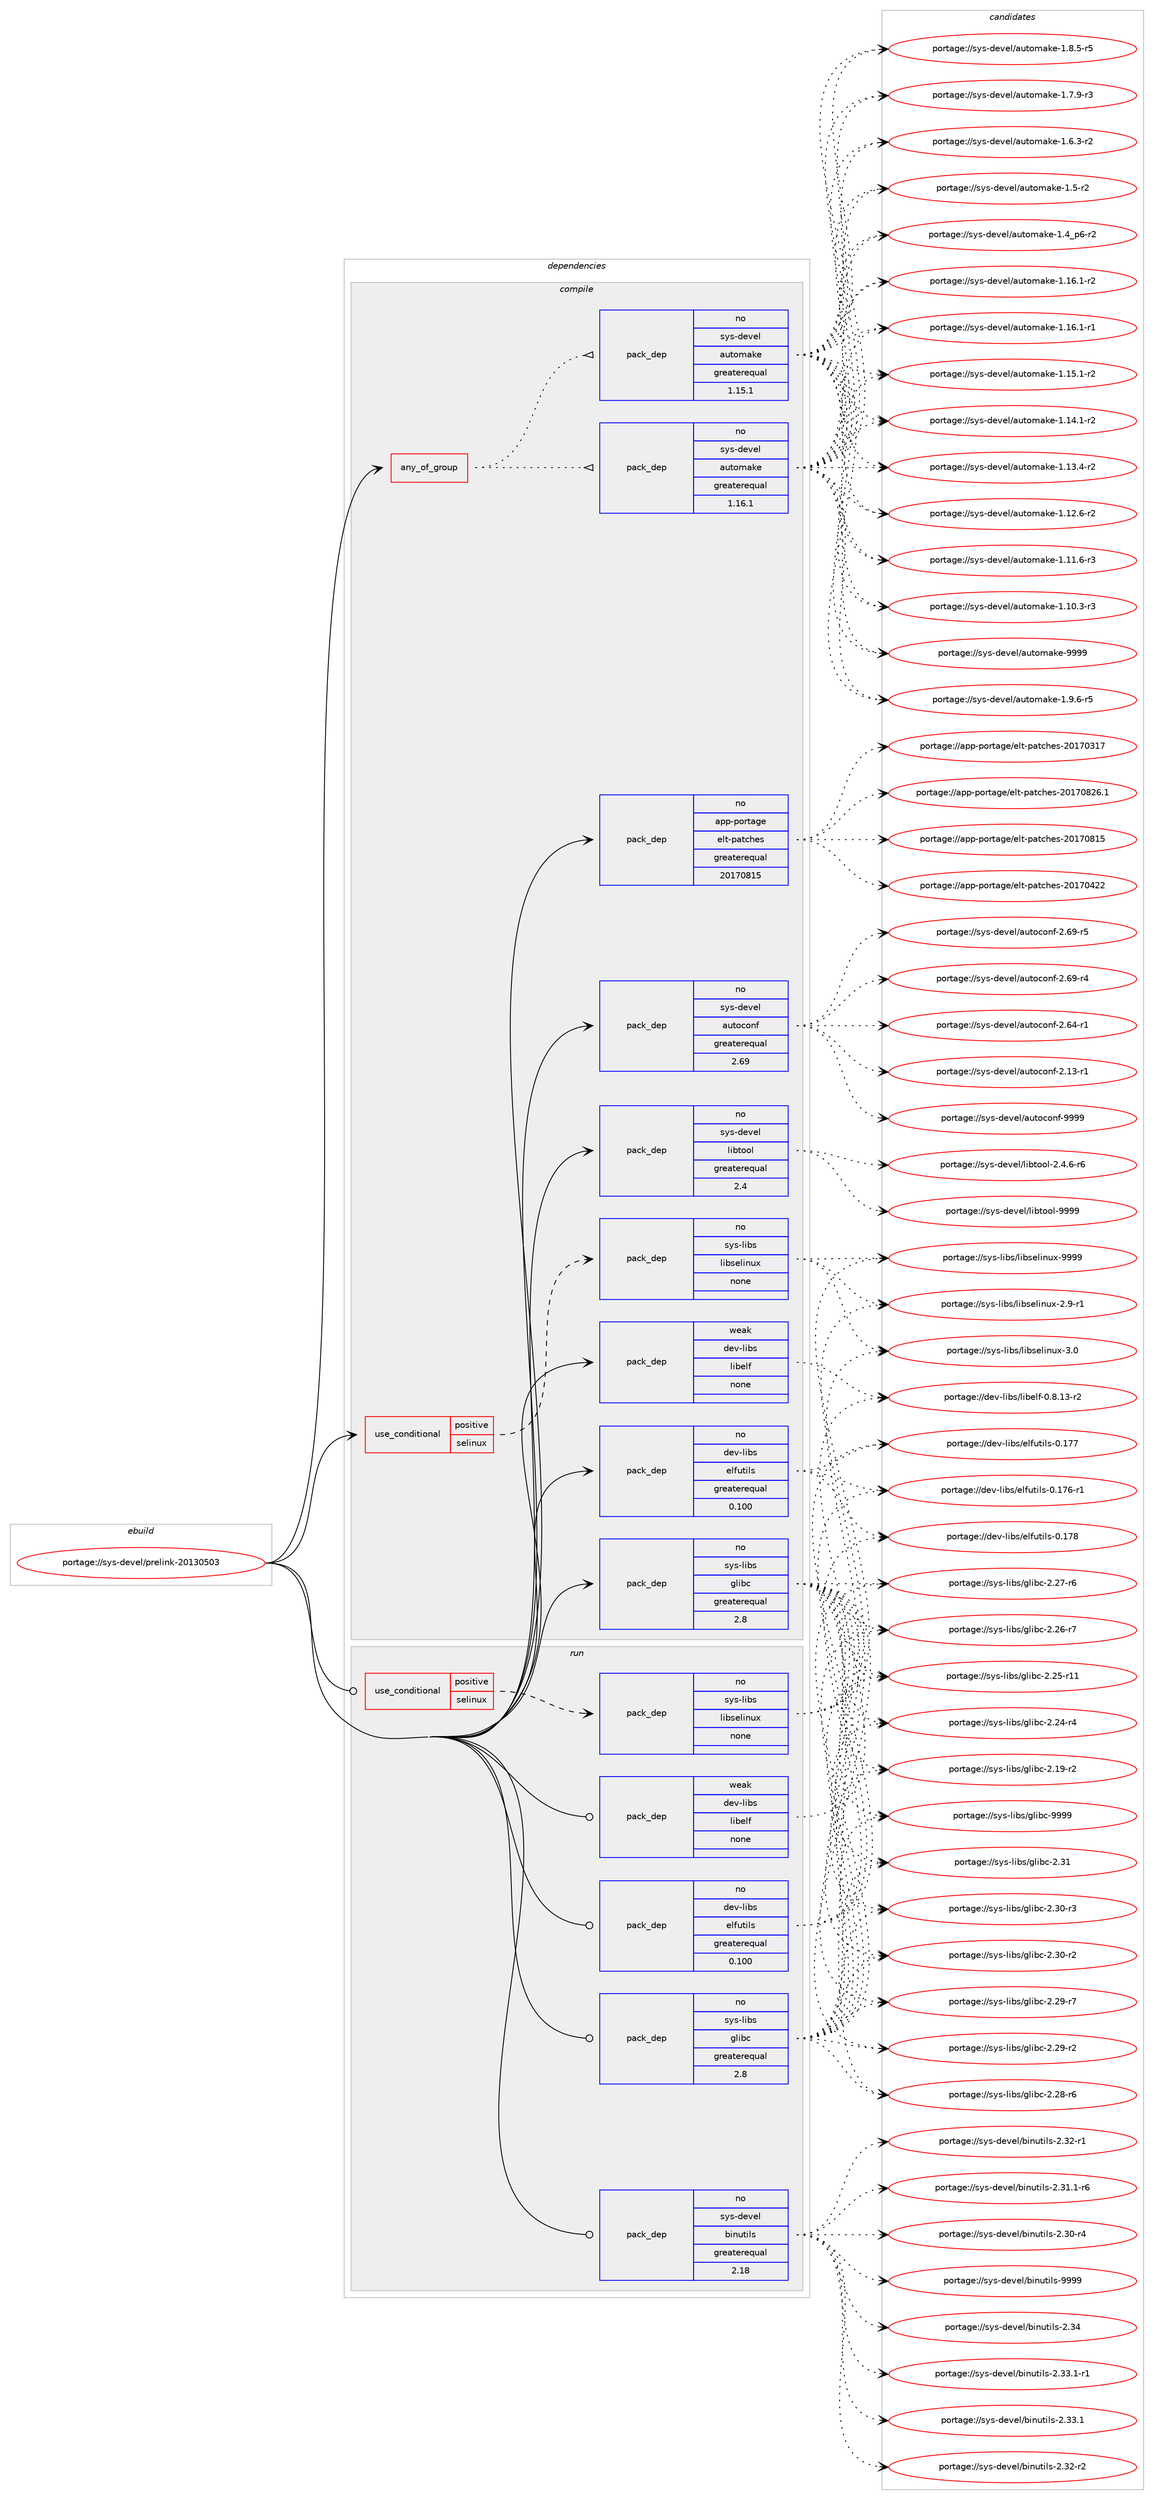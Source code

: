 digraph prolog {

# *************
# Graph options
# *************

newrank=true;
concentrate=true;
compound=true;
graph [rankdir=LR,fontname=Helvetica,fontsize=10,ranksep=1.5];#, ranksep=2.5, nodesep=0.2];
edge  [arrowhead=vee];
node  [fontname=Helvetica,fontsize=10];

# **********
# The ebuild
# **********

subgraph cluster_leftcol {
color=gray;
rank=same;
label=<<i>ebuild</i>>;
id [label="portage://sys-devel/prelink-20130503", color=red, width=4, href="../sys-devel/prelink-20130503.svg"];
}

# ****************
# The dependencies
# ****************

subgraph cluster_midcol {
color=gray;
label=<<i>dependencies</i>>;
subgraph cluster_compile {
fillcolor="#eeeeee";
style=filled;
label=<<i>compile</i>>;
subgraph any1034 {
dependency50966 [label=<<TABLE BORDER="0" CELLBORDER="1" CELLSPACING="0" CELLPADDING="4"><TR><TD CELLPADDING="10">any_of_group</TD></TR></TABLE>>, shape=none, color=red];subgraph pack39720 {
dependency50967 [label=<<TABLE BORDER="0" CELLBORDER="1" CELLSPACING="0" CELLPADDING="4" WIDTH="220"><TR><TD ROWSPAN="6" CELLPADDING="30">pack_dep</TD></TR><TR><TD WIDTH="110">no</TD></TR><TR><TD>sys-devel</TD></TR><TR><TD>automake</TD></TR><TR><TD>greaterequal</TD></TR><TR><TD>1.16.1</TD></TR></TABLE>>, shape=none, color=blue];
}
dependency50966:e -> dependency50967:w [weight=20,style="dotted",arrowhead="oinv"];
subgraph pack39721 {
dependency50968 [label=<<TABLE BORDER="0" CELLBORDER="1" CELLSPACING="0" CELLPADDING="4" WIDTH="220"><TR><TD ROWSPAN="6" CELLPADDING="30">pack_dep</TD></TR><TR><TD WIDTH="110">no</TD></TR><TR><TD>sys-devel</TD></TR><TR><TD>automake</TD></TR><TR><TD>greaterequal</TD></TR><TR><TD>1.15.1</TD></TR></TABLE>>, shape=none, color=blue];
}
dependency50966:e -> dependency50968:w [weight=20,style="dotted",arrowhead="oinv"];
}
id:e -> dependency50966:w [weight=20,style="solid",arrowhead="vee"];
subgraph cond10149 {
dependency50969 [label=<<TABLE BORDER="0" CELLBORDER="1" CELLSPACING="0" CELLPADDING="4"><TR><TD ROWSPAN="3" CELLPADDING="10">use_conditional</TD></TR><TR><TD>positive</TD></TR><TR><TD>selinux</TD></TR></TABLE>>, shape=none, color=red];
subgraph pack39722 {
dependency50970 [label=<<TABLE BORDER="0" CELLBORDER="1" CELLSPACING="0" CELLPADDING="4" WIDTH="220"><TR><TD ROWSPAN="6" CELLPADDING="30">pack_dep</TD></TR><TR><TD WIDTH="110">no</TD></TR><TR><TD>sys-libs</TD></TR><TR><TD>libselinux</TD></TR><TR><TD>none</TD></TR><TR><TD></TD></TR></TABLE>>, shape=none, color=blue];
}
dependency50969:e -> dependency50970:w [weight=20,style="dashed",arrowhead="vee"];
}
id:e -> dependency50969:w [weight=20,style="solid",arrowhead="vee"];
subgraph pack39723 {
dependency50971 [label=<<TABLE BORDER="0" CELLBORDER="1" CELLSPACING="0" CELLPADDING="4" WIDTH="220"><TR><TD ROWSPAN="6" CELLPADDING="30">pack_dep</TD></TR><TR><TD WIDTH="110">no</TD></TR><TR><TD>app-portage</TD></TR><TR><TD>elt-patches</TD></TR><TR><TD>greaterequal</TD></TR><TR><TD>20170815</TD></TR></TABLE>>, shape=none, color=blue];
}
id:e -> dependency50971:w [weight=20,style="solid",arrowhead="vee"];
subgraph pack39724 {
dependency50972 [label=<<TABLE BORDER="0" CELLBORDER="1" CELLSPACING="0" CELLPADDING="4" WIDTH="220"><TR><TD ROWSPAN="6" CELLPADDING="30">pack_dep</TD></TR><TR><TD WIDTH="110">no</TD></TR><TR><TD>dev-libs</TD></TR><TR><TD>elfutils</TD></TR><TR><TD>greaterequal</TD></TR><TR><TD>0.100</TD></TR></TABLE>>, shape=none, color=blue];
}
id:e -> dependency50972:w [weight=20,style="solid",arrowhead="vee"];
subgraph pack39725 {
dependency50973 [label=<<TABLE BORDER="0" CELLBORDER="1" CELLSPACING="0" CELLPADDING="4" WIDTH="220"><TR><TD ROWSPAN="6" CELLPADDING="30">pack_dep</TD></TR><TR><TD WIDTH="110">no</TD></TR><TR><TD>sys-devel</TD></TR><TR><TD>autoconf</TD></TR><TR><TD>greaterequal</TD></TR><TR><TD>2.69</TD></TR></TABLE>>, shape=none, color=blue];
}
id:e -> dependency50973:w [weight=20,style="solid",arrowhead="vee"];
subgraph pack39726 {
dependency50974 [label=<<TABLE BORDER="0" CELLBORDER="1" CELLSPACING="0" CELLPADDING="4" WIDTH="220"><TR><TD ROWSPAN="6" CELLPADDING="30">pack_dep</TD></TR><TR><TD WIDTH="110">no</TD></TR><TR><TD>sys-devel</TD></TR><TR><TD>libtool</TD></TR><TR><TD>greaterequal</TD></TR><TR><TD>2.4</TD></TR></TABLE>>, shape=none, color=blue];
}
id:e -> dependency50974:w [weight=20,style="solid",arrowhead="vee"];
subgraph pack39727 {
dependency50975 [label=<<TABLE BORDER="0" CELLBORDER="1" CELLSPACING="0" CELLPADDING="4" WIDTH="220"><TR><TD ROWSPAN="6" CELLPADDING="30">pack_dep</TD></TR><TR><TD WIDTH="110">no</TD></TR><TR><TD>sys-libs</TD></TR><TR><TD>glibc</TD></TR><TR><TD>greaterequal</TD></TR><TR><TD>2.8</TD></TR></TABLE>>, shape=none, color=blue];
}
id:e -> dependency50975:w [weight=20,style="solid",arrowhead="vee"];
subgraph pack39728 {
dependency50976 [label=<<TABLE BORDER="0" CELLBORDER="1" CELLSPACING="0" CELLPADDING="4" WIDTH="220"><TR><TD ROWSPAN="6" CELLPADDING="30">pack_dep</TD></TR><TR><TD WIDTH="110">weak</TD></TR><TR><TD>dev-libs</TD></TR><TR><TD>libelf</TD></TR><TR><TD>none</TD></TR><TR><TD></TD></TR></TABLE>>, shape=none, color=blue];
}
id:e -> dependency50976:w [weight=20,style="solid",arrowhead="vee"];
}
subgraph cluster_compileandrun {
fillcolor="#eeeeee";
style=filled;
label=<<i>compile and run</i>>;
}
subgraph cluster_run {
fillcolor="#eeeeee";
style=filled;
label=<<i>run</i>>;
subgraph cond10150 {
dependency50977 [label=<<TABLE BORDER="0" CELLBORDER="1" CELLSPACING="0" CELLPADDING="4"><TR><TD ROWSPAN="3" CELLPADDING="10">use_conditional</TD></TR><TR><TD>positive</TD></TR><TR><TD>selinux</TD></TR></TABLE>>, shape=none, color=red];
subgraph pack39729 {
dependency50978 [label=<<TABLE BORDER="0" CELLBORDER="1" CELLSPACING="0" CELLPADDING="4" WIDTH="220"><TR><TD ROWSPAN="6" CELLPADDING="30">pack_dep</TD></TR><TR><TD WIDTH="110">no</TD></TR><TR><TD>sys-libs</TD></TR><TR><TD>libselinux</TD></TR><TR><TD>none</TD></TR><TR><TD></TD></TR></TABLE>>, shape=none, color=blue];
}
dependency50977:e -> dependency50978:w [weight=20,style="dashed",arrowhead="vee"];
}
id:e -> dependency50977:w [weight=20,style="solid",arrowhead="odot"];
subgraph pack39730 {
dependency50979 [label=<<TABLE BORDER="0" CELLBORDER="1" CELLSPACING="0" CELLPADDING="4" WIDTH="220"><TR><TD ROWSPAN="6" CELLPADDING="30">pack_dep</TD></TR><TR><TD WIDTH="110">no</TD></TR><TR><TD>dev-libs</TD></TR><TR><TD>elfutils</TD></TR><TR><TD>greaterequal</TD></TR><TR><TD>0.100</TD></TR></TABLE>>, shape=none, color=blue];
}
id:e -> dependency50979:w [weight=20,style="solid",arrowhead="odot"];
subgraph pack39731 {
dependency50980 [label=<<TABLE BORDER="0" CELLBORDER="1" CELLSPACING="0" CELLPADDING="4" WIDTH="220"><TR><TD ROWSPAN="6" CELLPADDING="30">pack_dep</TD></TR><TR><TD WIDTH="110">no</TD></TR><TR><TD>sys-devel</TD></TR><TR><TD>binutils</TD></TR><TR><TD>greaterequal</TD></TR><TR><TD>2.18</TD></TR></TABLE>>, shape=none, color=blue];
}
id:e -> dependency50980:w [weight=20,style="solid",arrowhead="odot"];
subgraph pack39732 {
dependency50981 [label=<<TABLE BORDER="0" CELLBORDER="1" CELLSPACING="0" CELLPADDING="4" WIDTH="220"><TR><TD ROWSPAN="6" CELLPADDING="30">pack_dep</TD></TR><TR><TD WIDTH="110">no</TD></TR><TR><TD>sys-libs</TD></TR><TR><TD>glibc</TD></TR><TR><TD>greaterequal</TD></TR><TR><TD>2.8</TD></TR></TABLE>>, shape=none, color=blue];
}
id:e -> dependency50981:w [weight=20,style="solid",arrowhead="odot"];
subgraph pack39733 {
dependency50982 [label=<<TABLE BORDER="0" CELLBORDER="1" CELLSPACING="0" CELLPADDING="4" WIDTH="220"><TR><TD ROWSPAN="6" CELLPADDING="30">pack_dep</TD></TR><TR><TD WIDTH="110">weak</TD></TR><TR><TD>dev-libs</TD></TR><TR><TD>libelf</TD></TR><TR><TD>none</TD></TR><TR><TD></TD></TR></TABLE>>, shape=none, color=blue];
}
id:e -> dependency50982:w [weight=20,style="solid",arrowhead="odot"];
}
}

# **************
# The candidates
# **************

subgraph cluster_choices {
rank=same;
color=gray;
label=<<i>candidates</i>>;

subgraph choice39720 {
color=black;
nodesep=1;
choice115121115451001011181011084797117116111109971071014557575757 [label="portage://sys-devel/automake-9999", color=red, width=4,href="../sys-devel/automake-9999.svg"];
choice115121115451001011181011084797117116111109971071014549465746544511453 [label="portage://sys-devel/automake-1.9.6-r5", color=red, width=4,href="../sys-devel/automake-1.9.6-r5.svg"];
choice115121115451001011181011084797117116111109971071014549465646534511453 [label="portage://sys-devel/automake-1.8.5-r5", color=red, width=4,href="../sys-devel/automake-1.8.5-r5.svg"];
choice115121115451001011181011084797117116111109971071014549465546574511451 [label="portage://sys-devel/automake-1.7.9-r3", color=red, width=4,href="../sys-devel/automake-1.7.9-r3.svg"];
choice115121115451001011181011084797117116111109971071014549465446514511450 [label="portage://sys-devel/automake-1.6.3-r2", color=red, width=4,href="../sys-devel/automake-1.6.3-r2.svg"];
choice11512111545100101118101108479711711611110997107101454946534511450 [label="portage://sys-devel/automake-1.5-r2", color=red, width=4,href="../sys-devel/automake-1.5-r2.svg"];
choice115121115451001011181011084797117116111109971071014549465295112544511450 [label="portage://sys-devel/automake-1.4_p6-r2", color=red, width=4,href="../sys-devel/automake-1.4_p6-r2.svg"];
choice11512111545100101118101108479711711611110997107101454946495446494511450 [label="portage://sys-devel/automake-1.16.1-r2", color=red, width=4,href="../sys-devel/automake-1.16.1-r2.svg"];
choice11512111545100101118101108479711711611110997107101454946495446494511449 [label="portage://sys-devel/automake-1.16.1-r1", color=red, width=4,href="../sys-devel/automake-1.16.1-r1.svg"];
choice11512111545100101118101108479711711611110997107101454946495346494511450 [label="portage://sys-devel/automake-1.15.1-r2", color=red, width=4,href="../sys-devel/automake-1.15.1-r2.svg"];
choice11512111545100101118101108479711711611110997107101454946495246494511450 [label="portage://sys-devel/automake-1.14.1-r2", color=red, width=4,href="../sys-devel/automake-1.14.1-r2.svg"];
choice11512111545100101118101108479711711611110997107101454946495146524511450 [label="portage://sys-devel/automake-1.13.4-r2", color=red, width=4,href="../sys-devel/automake-1.13.4-r2.svg"];
choice11512111545100101118101108479711711611110997107101454946495046544511450 [label="portage://sys-devel/automake-1.12.6-r2", color=red, width=4,href="../sys-devel/automake-1.12.6-r2.svg"];
choice11512111545100101118101108479711711611110997107101454946494946544511451 [label="portage://sys-devel/automake-1.11.6-r3", color=red, width=4,href="../sys-devel/automake-1.11.6-r3.svg"];
choice11512111545100101118101108479711711611110997107101454946494846514511451 [label="portage://sys-devel/automake-1.10.3-r3", color=red, width=4,href="../sys-devel/automake-1.10.3-r3.svg"];
dependency50967:e -> choice115121115451001011181011084797117116111109971071014557575757:w [style=dotted,weight="100"];
dependency50967:e -> choice115121115451001011181011084797117116111109971071014549465746544511453:w [style=dotted,weight="100"];
dependency50967:e -> choice115121115451001011181011084797117116111109971071014549465646534511453:w [style=dotted,weight="100"];
dependency50967:e -> choice115121115451001011181011084797117116111109971071014549465546574511451:w [style=dotted,weight="100"];
dependency50967:e -> choice115121115451001011181011084797117116111109971071014549465446514511450:w [style=dotted,weight="100"];
dependency50967:e -> choice11512111545100101118101108479711711611110997107101454946534511450:w [style=dotted,weight="100"];
dependency50967:e -> choice115121115451001011181011084797117116111109971071014549465295112544511450:w [style=dotted,weight="100"];
dependency50967:e -> choice11512111545100101118101108479711711611110997107101454946495446494511450:w [style=dotted,weight="100"];
dependency50967:e -> choice11512111545100101118101108479711711611110997107101454946495446494511449:w [style=dotted,weight="100"];
dependency50967:e -> choice11512111545100101118101108479711711611110997107101454946495346494511450:w [style=dotted,weight="100"];
dependency50967:e -> choice11512111545100101118101108479711711611110997107101454946495246494511450:w [style=dotted,weight="100"];
dependency50967:e -> choice11512111545100101118101108479711711611110997107101454946495146524511450:w [style=dotted,weight="100"];
dependency50967:e -> choice11512111545100101118101108479711711611110997107101454946495046544511450:w [style=dotted,weight="100"];
dependency50967:e -> choice11512111545100101118101108479711711611110997107101454946494946544511451:w [style=dotted,weight="100"];
dependency50967:e -> choice11512111545100101118101108479711711611110997107101454946494846514511451:w [style=dotted,weight="100"];
}
subgraph choice39721 {
color=black;
nodesep=1;
choice115121115451001011181011084797117116111109971071014557575757 [label="portage://sys-devel/automake-9999", color=red, width=4,href="../sys-devel/automake-9999.svg"];
choice115121115451001011181011084797117116111109971071014549465746544511453 [label="portage://sys-devel/automake-1.9.6-r5", color=red, width=4,href="../sys-devel/automake-1.9.6-r5.svg"];
choice115121115451001011181011084797117116111109971071014549465646534511453 [label="portage://sys-devel/automake-1.8.5-r5", color=red, width=4,href="../sys-devel/automake-1.8.5-r5.svg"];
choice115121115451001011181011084797117116111109971071014549465546574511451 [label="portage://sys-devel/automake-1.7.9-r3", color=red, width=4,href="../sys-devel/automake-1.7.9-r3.svg"];
choice115121115451001011181011084797117116111109971071014549465446514511450 [label="portage://sys-devel/automake-1.6.3-r2", color=red, width=4,href="../sys-devel/automake-1.6.3-r2.svg"];
choice11512111545100101118101108479711711611110997107101454946534511450 [label="portage://sys-devel/automake-1.5-r2", color=red, width=4,href="../sys-devel/automake-1.5-r2.svg"];
choice115121115451001011181011084797117116111109971071014549465295112544511450 [label="portage://sys-devel/automake-1.4_p6-r2", color=red, width=4,href="../sys-devel/automake-1.4_p6-r2.svg"];
choice11512111545100101118101108479711711611110997107101454946495446494511450 [label="portage://sys-devel/automake-1.16.1-r2", color=red, width=4,href="../sys-devel/automake-1.16.1-r2.svg"];
choice11512111545100101118101108479711711611110997107101454946495446494511449 [label="portage://sys-devel/automake-1.16.1-r1", color=red, width=4,href="../sys-devel/automake-1.16.1-r1.svg"];
choice11512111545100101118101108479711711611110997107101454946495346494511450 [label="portage://sys-devel/automake-1.15.1-r2", color=red, width=4,href="../sys-devel/automake-1.15.1-r2.svg"];
choice11512111545100101118101108479711711611110997107101454946495246494511450 [label="portage://sys-devel/automake-1.14.1-r2", color=red, width=4,href="../sys-devel/automake-1.14.1-r2.svg"];
choice11512111545100101118101108479711711611110997107101454946495146524511450 [label="portage://sys-devel/automake-1.13.4-r2", color=red, width=4,href="../sys-devel/automake-1.13.4-r2.svg"];
choice11512111545100101118101108479711711611110997107101454946495046544511450 [label="portage://sys-devel/automake-1.12.6-r2", color=red, width=4,href="../sys-devel/automake-1.12.6-r2.svg"];
choice11512111545100101118101108479711711611110997107101454946494946544511451 [label="portage://sys-devel/automake-1.11.6-r3", color=red, width=4,href="../sys-devel/automake-1.11.6-r3.svg"];
choice11512111545100101118101108479711711611110997107101454946494846514511451 [label="portage://sys-devel/automake-1.10.3-r3", color=red, width=4,href="../sys-devel/automake-1.10.3-r3.svg"];
dependency50968:e -> choice115121115451001011181011084797117116111109971071014557575757:w [style=dotted,weight="100"];
dependency50968:e -> choice115121115451001011181011084797117116111109971071014549465746544511453:w [style=dotted,weight="100"];
dependency50968:e -> choice115121115451001011181011084797117116111109971071014549465646534511453:w [style=dotted,weight="100"];
dependency50968:e -> choice115121115451001011181011084797117116111109971071014549465546574511451:w [style=dotted,weight="100"];
dependency50968:e -> choice115121115451001011181011084797117116111109971071014549465446514511450:w [style=dotted,weight="100"];
dependency50968:e -> choice11512111545100101118101108479711711611110997107101454946534511450:w [style=dotted,weight="100"];
dependency50968:e -> choice115121115451001011181011084797117116111109971071014549465295112544511450:w [style=dotted,weight="100"];
dependency50968:e -> choice11512111545100101118101108479711711611110997107101454946495446494511450:w [style=dotted,weight="100"];
dependency50968:e -> choice11512111545100101118101108479711711611110997107101454946495446494511449:w [style=dotted,weight="100"];
dependency50968:e -> choice11512111545100101118101108479711711611110997107101454946495346494511450:w [style=dotted,weight="100"];
dependency50968:e -> choice11512111545100101118101108479711711611110997107101454946495246494511450:w [style=dotted,weight="100"];
dependency50968:e -> choice11512111545100101118101108479711711611110997107101454946495146524511450:w [style=dotted,weight="100"];
dependency50968:e -> choice11512111545100101118101108479711711611110997107101454946495046544511450:w [style=dotted,weight="100"];
dependency50968:e -> choice11512111545100101118101108479711711611110997107101454946494946544511451:w [style=dotted,weight="100"];
dependency50968:e -> choice11512111545100101118101108479711711611110997107101454946494846514511451:w [style=dotted,weight="100"];
}
subgraph choice39722 {
color=black;
nodesep=1;
choice115121115451081059811547108105981151011081051101171204557575757 [label="portage://sys-libs/libselinux-9999", color=red, width=4,href="../sys-libs/libselinux-9999.svg"];
choice1151211154510810598115471081059811510110810511011712045514648 [label="portage://sys-libs/libselinux-3.0", color=red, width=4,href="../sys-libs/libselinux-3.0.svg"];
choice11512111545108105981154710810598115101108105110117120455046574511449 [label="portage://sys-libs/libselinux-2.9-r1", color=red, width=4,href="../sys-libs/libselinux-2.9-r1.svg"];
dependency50970:e -> choice115121115451081059811547108105981151011081051101171204557575757:w [style=dotted,weight="100"];
dependency50970:e -> choice1151211154510810598115471081059811510110810511011712045514648:w [style=dotted,weight="100"];
dependency50970:e -> choice11512111545108105981154710810598115101108105110117120455046574511449:w [style=dotted,weight="100"];
}
subgraph choice39723 {
color=black;
nodesep=1;
choice971121124511211111411697103101471011081164511297116991041011154550484955485650544649 [label="portage://app-portage/elt-patches-20170826.1", color=red, width=4,href="../app-portage/elt-patches-20170826.1.svg"];
choice97112112451121111141169710310147101108116451129711699104101115455048495548564953 [label="portage://app-portage/elt-patches-20170815", color=red, width=4,href="../app-portage/elt-patches-20170815.svg"];
choice97112112451121111141169710310147101108116451129711699104101115455048495548525050 [label="portage://app-portage/elt-patches-20170422", color=red, width=4,href="../app-portage/elt-patches-20170422.svg"];
choice97112112451121111141169710310147101108116451129711699104101115455048495548514955 [label="portage://app-portage/elt-patches-20170317", color=red, width=4,href="../app-portage/elt-patches-20170317.svg"];
dependency50971:e -> choice971121124511211111411697103101471011081164511297116991041011154550484955485650544649:w [style=dotted,weight="100"];
dependency50971:e -> choice97112112451121111141169710310147101108116451129711699104101115455048495548564953:w [style=dotted,weight="100"];
dependency50971:e -> choice97112112451121111141169710310147101108116451129711699104101115455048495548525050:w [style=dotted,weight="100"];
dependency50971:e -> choice97112112451121111141169710310147101108116451129711699104101115455048495548514955:w [style=dotted,weight="100"];
}
subgraph choice39724 {
color=black;
nodesep=1;
choice100101118451081059811547101108102117116105108115454846495556 [label="portage://dev-libs/elfutils-0.178", color=red, width=4,href="../dev-libs/elfutils-0.178.svg"];
choice100101118451081059811547101108102117116105108115454846495555 [label="portage://dev-libs/elfutils-0.177", color=red, width=4,href="../dev-libs/elfutils-0.177.svg"];
choice1001011184510810598115471011081021171161051081154548464955544511449 [label="portage://dev-libs/elfutils-0.176-r1", color=red, width=4,href="../dev-libs/elfutils-0.176-r1.svg"];
dependency50972:e -> choice100101118451081059811547101108102117116105108115454846495556:w [style=dotted,weight="100"];
dependency50972:e -> choice100101118451081059811547101108102117116105108115454846495555:w [style=dotted,weight="100"];
dependency50972:e -> choice1001011184510810598115471011081021171161051081154548464955544511449:w [style=dotted,weight="100"];
}
subgraph choice39725 {
color=black;
nodesep=1;
choice115121115451001011181011084797117116111991111101024557575757 [label="portage://sys-devel/autoconf-9999", color=red, width=4,href="../sys-devel/autoconf-9999.svg"];
choice1151211154510010111810110847971171161119911111010245504654574511453 [label="portage://sys-devel/autoconf-2.69-r5", color=red, width=4,href="../sys-devel/autoconf-2.69-r5.svg"];
choice1151211154510010111810110847971171161119911111010245504654574511452 [label="portage://sys-devel/autoconf-2.69-r4", color=red, width=4,href="../sys-devel/autoconf-2.69-r4.svg"];
choice1151211154510010111810110847971171161119911111010245504654524511449 [label="portage://sys-devel/autoconf-2.64-r1", color=red, width=4,href="../sys-devel/autoconf-2.64-r1.svg"];
choice1151211154510010111810110847971171161119911111010245504649514511449 [label="portage://sys-devel/autoconf-2.13-r1", color=red, width=4,href="../sys-devel/autoconf-2.13-r1.svg"];
dependency50973:e -> choice115121115451001011181011084797117116111991111101024557575757:w [style=dotted,weight="100"];
dependency50973:e -> choice1151211154510010111810110847971171161119911111010245504654574511453:w [style=dotted,weight="100"];
dependency50973:e -> choice1151211154510010111810110847971171161119911111010245504654574511452:w [style=dotted,weight="100"];
dependency50973:e -> choice1151211154510010111810110847971171161119911111010245504654524511449:w [style=dotted,weight="100"];
dependency50973:e -> choice1151211154510010111810110847971171161119911111010245504649514511449:w [style=dotted,weight="100"];
}
subgraph choice39726 {
color=black;
nodesep=1;
choice1151211154510010111810110847108105981161111111084557575757 [label="portage://sys-devel/libtool-9999", color=red, width=4,href="../sys-devel/libtool-9999.svg"];
choice1151211154510010111810110847108105981161111111084550465246544511454 [label="portage://sys-devel/libtool-2.4.6-r6", color=red, width=4,href="../sys-devel/libtool-2.4.6-r6.svg"];
dependency50974:e -> choice1151211154510010111810110847108105981161111111084557575757:w [style=dotted,weight="100"];
dependency50974:e -> choice1151211154510010111810110847108105981161111111084550465246544511454:w [style=dotted,weight="100"];
}
subgraph choice39727 {
color=black;
nodesep=1;
choice11512111545108105981154710310810598994557575757 [label="portage://sys-libs/glibc-9999", color=red, width=4,href="../sys-libs/glibc-9999.svg"];
choice11512111545108105981154710310810598994550465149 [label="portage://sys-libs/glibc-2.31", color=red, width=4,href="../sys-libs/glibc-2.31.svg"];
choice115121115451081059811547103108105989945504651484511451 [label="portage://sys-libs/glibc-2.30-r3", color=red, width=4,href="../sys-libs/glibc-2.30-r3.svg"];
choice115121115451081059811547103108105989945504651484511450 [label="portage://sys-libs/glibc-2.30-r2", color=red, width=4,href="../sys-libs/glibc-2.30-r2.svg"];
choice115121115451081059811547103108105989945504650574511455 [label="portage://sys-libs/glibc-2.29-r7", color=red, width=4,href="../sys-libs/glibc-2.29-r7.svg"];
choice115121115451081059811547103108105989945504650574511450 [label="portage://sys-libs/glibc-2.29-r2", color=red, width=4,href="../sys-libs/glibc-2.29-r2.svg"];
choice115121115451081059811547103108105989945504650564511454 [label="portage://sys-libs/glibc-2.28-r6", color=red, width=4,href="../sys-libs/glibc-2.28-r6.svg"];
choice115121115451081059811547103108105989945504650554511454 [label="portage://sys-libs/glibc-2.27-r6", color=red, width=4,href="../sys-libs/glibc-2.27-r6.svg"];
choice115121115451081059811547103108105989945504650544511455 [label="portage://sys-libs/glibc-2.26-r7", color=red, width=4,href="../sys-libs/glibc-2.26-r7.svg"];
choice11512111545108105981154710310810598994550465053451144949 [label="portage://sys-libs/glibc-2.25-r11", color=red, width=4,href="../sys-libs/glibc-2.25-r11.svg"];
choice115121115451081059811547103108105989945504650524511452 [label="portage://sys-libs/glibc-2.24-r4", color=red, width=4,href="../sys-libs/glibc-2.24-r4.svg"];
choice115121115451081059811547103108105989945504649574511450 [label="portage://sys-libs/glibc-2.19-r2", color=red, width=4,href="../sys-libs/glibc-2.19-r2.svg"];
dependency50975:e -> choice11512111545108105981154710310810598994557575757:w [style=dotted,weight="100"];
dependency50975:e -> choice11512111545108105981154710310810598994550465149:w [style=dotted,weight="100"];
dependency50975:e -> choice115121115451081059811547103108105989945504651484511451:w [style=dotted,weight="100"];
dependency50975:e -> choice115121115451081059811547103108105989945504651484511450:w [style=dotted,weight="100"];
dependency50975:e -> choice115121115451081059811547103108105989945504650574511455:w [style=dotted,weight="100"];
dependency50975:e -> choice115121115451081059811547103108105989945504650574511450:w [style=dotted,weight="100"];
dependency50975:e -> choice115121115451081059811547103108105989945504650564511454:w [style=dotted,weight="100"];
dependency50975:e -> choice115121115451081059811547103108105989945504650554511454:w [style=dotted,weight="100"];
dependency50975:e -> choice115121115451081059811547103108105989945504650544511455:w [style=dotted,weight="100"];
dependency50975:e -> choice11512111545108105981154710310810598994550465053451144949:w [style=dotted,weight="100"];
dependency50975:e -> choice115121115451081059811547103108105989945504650524511452:w [style=dotted,weight="100"];
dependency50975:e -> choice115121115451081059811547103108105989945504649574511450:w [style=dotted,weight="100"];
}
subgraph choice39728 {
color=black;
nodesep=1;
choice10010111845108105981154710810598101108102454846564649514511450 [label="portage://dev-libs/libelf-0.8.13-r2", color=red, width=4,href="../dev-libs/libelf-0.8.13-r2.svg"];
dependency50976:e -> choice10010111845108105981154710810598101108102454846564649514511450:w [style=dotted,weight="100"];
}
subgraph choice39729 {
color=black;
nodesep=1;
choice115121115451081059811547108105981151011081051101171204557575757 [label="portage://sys-libs/libselinux-9999", color=red, width=4,href="../sys-libs/libselinux-9999.svg"];
choice1151211154510810598115471081059811510110810511011712045514648 [label="portage://sys-libs/libselinux-3.0", color=red, width=4,href="../sys-libs/libselinux-3.0.svg"];
choice11512111545108105981154710810598115101108105110117120455046574511449 [label="portage://sys-libs/libselinux-2.9-r1", color=red, width=4,href="../sys-libs/libselinux-2.9-r1.svg"];
dependency50978:e -> choice115121115451081059811547108105981151011081051101171204557575757:w [style=dotted,weight="100"];
dependency50978:e -> choice1151211154510810598115471081059811510110810511011712045514648:w [style=dotted,weight="100"];
dependency50978:e -> choice11512111545108105981154710810598115101108105110117120455046574511449:w [style=dotted,weight="100"];
}
subgraph choice39730 {
color=black;
nodesep=1;
choice100101118451081059811547101108102117116105108115454846495556 [label="portage://dev-libs/elfutils-0.178", color=red, width=4,href="../dev-libs/elfutils-0.178.svg"];
choice100101118451081059811547101108102117116105108115454846495555 [label="portage://dev-libs/elfutils-0.177", color=red, width=4,href="../dev-libs/elfutils-0.177.svg"];
choice1001011184510810598115471011081021171161051081154548464955544511449 [label="portage://dev-libs/elfutils-0.176-r1", color=red, width=4,href="../dev-libs/elfutils-0.176-r1.svg"];
dependency50979:e -> choice100101118451081059811547101108102117116105108115454846495556:w [style=dotted,weight="100"];
dependency50979:e -> choice100101118451081059811547101108102117116105108115454846495555:w [style=dotted,weight="100"];
dependency50979:e -> choice1001011184510810598115471011081021171161051081154548464955544511449:w [style=dotted,weight="100"];
}
subgraph choice39731 {
color=black;
nodesep=1;
choice1151211154510010111810110847981051101171161051081154557575757 [label="portage://sys-devel/binutils-9999", color=red, width=4,href="../sys-devel/binutils-9999.svg"];
choice1151211154510010111810110847981051101171161051081154550465152 [label="portage://sys-devel/binutils-2.34", color=red, width=4,href="../sys-devel/binutils-2.34.svg"];
choice115121115451001011181011084798105110117116105108115455046515146494511449 [label="portage://sys-devel/binutils-2.33.1-r1", color=red, width=4,href="../sys-devel/binutils-2.33.1-r1.svg"];
choice11512111545100101118101108479810511011711610510811545504651514649 [label="portage://sys-devel/binutils-2.33.1", color=red, width=4,href="../sys-devel/binutils-2.33.1.svg"];
choice11512111545100101118101108479810511011711610510811545504651504511450 [label="portage://sys-devel/binutils-2.32-r2", color=red, width=4,href="../sys-devel/binutils-2.32-r2.svg"];
choice11512111545100101118101108479810511011711610510811545504651504511449 [label="portage://sys-devel/binutils-2.32-r1", color=red, width=4,href="../sys-devel/binutils-2.32-r1.svg"];
choice115121115451001011181011084798105110117116105108115455046514946494511454 [label="portage://sys-devel/binutils-2.31.1-r6", color=red, width=4,href="../sys-devel/binutils-2.31.1-r6.svg"];
choice11512111545100101118101108479810511011711610510811545504651484511452 [label="portage://sys-devel/binutils-2.30-r4", color=red, width=4,href="../sys-devel/binutils-2.30-r4.svg"];
dependency50980:e -> choice1151211154510010111810110847981051101171161051081154557575757:w [style=dotted,weight="100"];
dependency50980:e -> choice1151211154510010111810110847981051101171161051081154550465152:w [style=dotted,weight="100"];
dependency50980:e -> choice115121115451001011181011084798105110117116105108115455046515146494511449:w [style=dotted,weight="100"];
dependency50980:e -> choice11512111545100101118101108479810511011711610510811545504651514649:w [style=dotted,weight="100"];
dependency50980:e -> choice11512111545100101118101108479810511011711610510811545504651504511450:w [style=dotted,weight="100"];
dependency50980:e -> choice11512111545100101118101108479810511011711610510811545504651504511449:w [style=dotted,weight="100"];
dependency50980:e -> choice115121115451001011181011084798105110117116105108115455046514946494511454:w [style=dotted,weight="100"];
dependency50980:e -> choice11512111545100101118101108479810511011711610510811545504651484511452:w [style=dotted,weight="100"];
}
subgraph choice39732 {
color=black;
nodesep=1;
choice11512111545108105981154710310810598994557575757 [label="portage://sys-libs/glibc-9999", color=red, width=4,href="../sys-libs/glibc-9999.svg"];
choice11512111545108105981154710310810598994550465149 [label="portage://sys-libs/glibc-2.31", color=red, width=4,href="../sys-libs/glibc-2.31.svg"];
choice115121115451081059811547103108105989945504651484511451 [label="portage://sys-libs/glibc-2.30-r3", color=red, width=4,href="../sys-libs/glibc-2.30-r3.svg"];
choice115121115451081059811547103108105989945504651484511450 [label="portage://sys-libs/glibc-2.30-r2", color=red, width=4,href="../sys-libs/glibc-2.30-r2.svg"];
choice115121115451081059811547103108105989945504650574511455 [label="portage://sys-libs/glibc-2.29-r7", color=red, width=4,href="../sys-libs/glibc-2.29-r7.svg"];
choice115121115451081059811547103108105989945504650574511450 [label="portage://sys-libs/glibc-2.29-r2", color=red, width=4,href="../sys-libs/glibc-2.29-r2.svg"];
choice115121115451081059811547103108105989945504650564511454 [label="portage://sys-libs/glibc-2.28-r6", color=red, width=4,href="../sys-libs/glibc-2.28-r6.svg"];
choice115121115451081059811547103108105989945504650554511454 [label="portage://sys-libs/glibc-2.27-r6", color=red, width=4,href="../sys-libs/glibc-2.27-r6.svg"];
choice115121115451081059811547103108105989945504650544511455 [label="portage://sys-libs/glibc-2.26-r7", color=red, width=4,href="../sys-libs/glibc-2.26-r7.svg"];
choice11512111545108105981154710310810598994550465053451144949 [label="portage://sys-libs/glibc-2.25-r11", color=red, width=4,href="../sys-libs/glibc-2.25-r11.svg"];
choice115121115451081059811547103108105989945504650524511452 [label="portage://sys-libs/glibc-2.24-r4", color=red, width=4,href="../sys-libs/glibc-2.24-r4.svg"];
choice115121115451081059811547103108105989945504649574511450 [label="portage://sys-libs/glibc-2.19-r2", color=red, width=4,href="../sys-libs/glibc-2.19-r2.svg"];
dependency50981:e -> choice11512111545108105981154710310810598994557575757:w [style=dotted,weight="100"];
dependency50981:e -> choice11512111545108105981154710310810598994550465149:w [style=dotted,weight="100"];
dependency50981:e -> choice115121115451081059811547103108105989945504651484511451:w [style=dotted,weight="100"];
dependency50981:e -> choice115121115451081059811547103108105989945504651484511450:w [style=dotted,weight="100"];
dependency50981:e -> choice115121115451081059811547103108105989945504650574511455:w [style=dotted,weight="100"];
dependency50981:e -> choice115121115451081059811547103108105989945504650574511450:w [style=dotted,weight="100"];
dependency50981:e -> choice115121115451081059811547103108105989945504650564511454:w [style=dotted,weight="100"];
dependency50981:e -> choice115121115451081059811547103108105989945504650554511454:w [style=dotted,weight="100"];
dependency50981:e -> choice115121115451081059811547103108105989945504650544511455:w [style=dotted,weight="100"];
dependency50981:e -> choice11512111545108105981154710310810598994550465053451144949:w [style=dotted,weight="100"];
dependency50981:e -> choice115121115451081059811547103108105989945504650524511452:w [style=dotted,weight="100"];
dependency50981:e -> choice115121115451081059811547103108105989945504649574511450:w [style=dotted,weight="100"];
}
subgraph choice39733 {
color=black;
nodesep=1;
choice10010111845108105981154710810598101108102454846564649514511450 [label="portage://dev-libs/libelf-0.8.13-r2", color=red, width=4,href="../dev-libs/libelf-0.8.13-r2.svg"];
dependency50982:e -> choice10010111845108105981154710810598101108102454846564649514511450:w [style=dotted,weight="100"];
}
}

}
